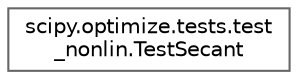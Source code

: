 digraph "Graphical Class Hierarchy"
{
 // LATEX_PDF_SIZE
  bgcolor="transparent";
  edge [fontname=Helvetica,fontsize=10,labelfontname=Helvetica,labelfontsize=10];
  node [fontname=Helvetica,fontsize=10,shape=box,height=0.2,width=0.4];
  rankdir="LR";
  Node0 [id="Node000000",label="scipy.optimize.tests.test\l_nonlin.TestSecant",height=0.2,width=0.4,color="grey40", fillcolor="white", style="filled",URL="$db/df0/classscipy_1_1optimize_1_1tests_1_1test__nonlin_1_1TestSecant.html",tooltip=" "];
}
